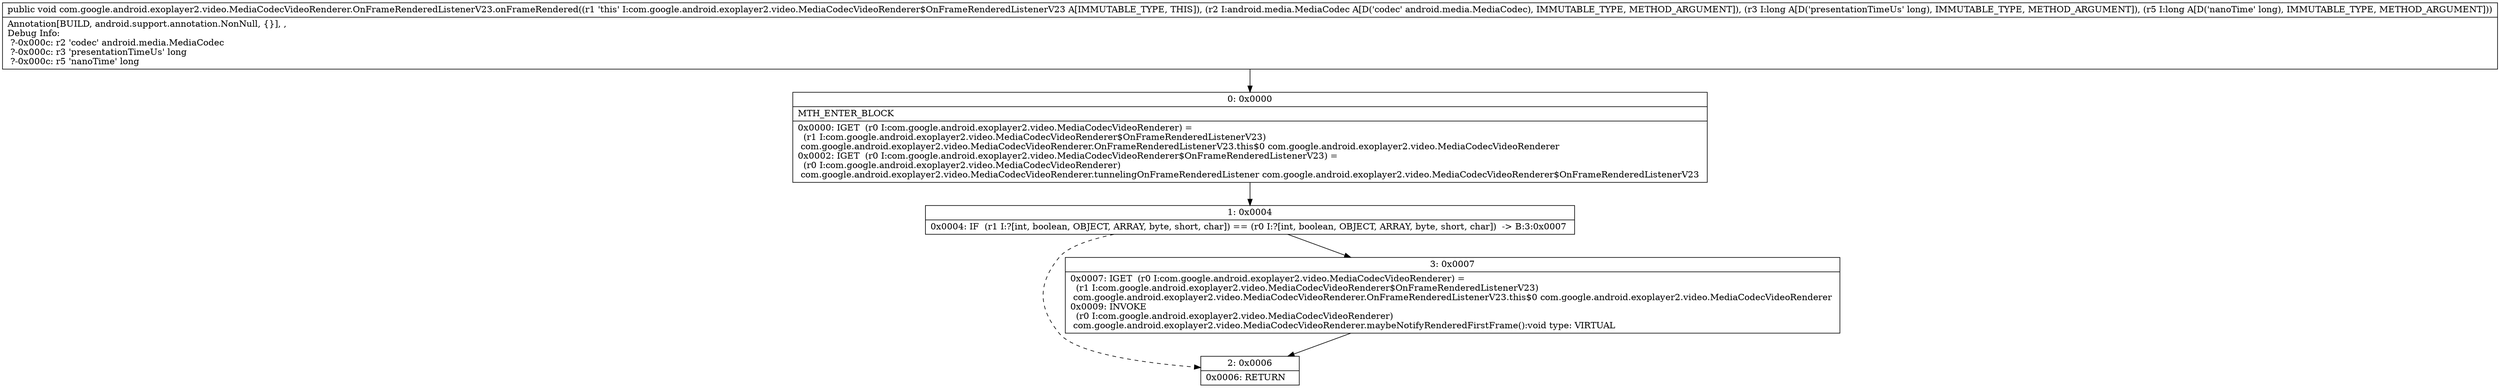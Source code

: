 digraph "CFG forcom.google.android.exoplayer2.video.MediaCodecVideoRenderer.OnFrameRenderedListenerV23.onFrameRendered(Landroid\/media\/MediaCodec;JJ)V" {
Node_0 [shape=record,label="{0\:\ 0x0000|MTH_ENTER_BLOCK\l|0x0000: IGET  (r0 I:com.google.android.exoplayer2.video.MediaCodecVideoRenderer) = \l  (r1 I:com.google.android.exoplayer2.video.MediaCodecVideoRenderer$OnFrameRenderedListenerV23)\l com.google.android.exoplayer2.video.MediaCodecVideoRenderer.OnFrameRenderedListenerV23.this$0 com.google.android.exoplayer2.video.MediaCodecVideoRenderer \l0x0002: IGET  (r0 I:com.google.android.exoplayer2.video.MediaCodecVideoRenderer$OnFrameRenderedListenerV23) = \l  (r0 I:com.google.android.exoplayer2.video.MediaCodecVideoRenderer)\l com.google.android.exoplayer2.video.MediaCodecVideoRenderer.tunnelingOnFrameRenderedListener com.google.android.exoplayer2.video.MediaCodecVideoRenderer$OnFrameRenderedListenerV23 \l}"];
Node_1 [shape=record,label="{1\:\ 0x0004|0x0004: IF  (r1 I:?[int, boolean, OBJECT, ARRAY, byte, short, char]) == (r0 I:?[int, boolean, OBJECT, ARRAY, byte, short, char])  \-\> B:3:0x0007 \l}"];
Node_2 [shape=record,label="{2\:\ 0x0006|0x0006: RETURN   \l}"];
Node_3 [shape=record,label="{3\:\ 0x0007|0x0007: IGET  (r0 I:com.google.android.exoplayer2.video.MediaCodecVideoRenderer) = \l  (r1 I:com.google.android.exoplayer2.video.MediaCodecVideoRenderer$OnFrameRenderedListenerV23)\l com.google.android.exoplayer2.video.MediaCodecVideoRenderer.OnFrameRenderedListenerV23.this$0 com.google.android.exoplayer2.video.MediaCodecVideoRenderer \l0x0009: INVOKE  \l  (r0 I:com.google.android.exoplayer2.video.MediaCodecVideoRenderer)\l com.google.android.exoplayer2.video.MediaCodecVideoRenderer.maybeNotifyRenderedFirstFrame():void type: VIRTUAL \l}"];
MethodNode[shape=record,label="{public void com.google.android.exoplayer2.video.MediaCodecVideoRenderer.OnFrameRenderedListenerV23.onFrameRendered((r1 'this' I:com.google.android.exoplayer2.video.MediaCodecVideoRenderer$OnFrameRenderedListenerV23 A[IMMUTABLE_TYPE, THIS]), (r2 I:android.media.MediaCodec A[D('codec' android.media.MediaCodec), IMMUTABLE_TYPE, METHOD_ARGUMENT]), (r3 I:long A[D('presentationTimeUs' long), IMMUTABLE_TYPE, METHOD_ARGUMENT]), (r5 I:long A[D('nanoTime' long), IMMUTABLE_TYPE, METHOD_ARGUMENT]))  | Annotation[BUILD, android.support.annotation.NonNull, \{\}], , \lDebug Info:\l  ?\-0x000c: r2 'codec' android.media.MediaCodec\l  ?\-0x000c: r3 'presentationTimeUs' long\l  ?\-0x000c: r5 'nanoTime' long\l}"];
MethodNode -> Node_0;
Node_0 -> Node_1;
Node_1 -> Node_2[style=dashed];
Node_1 -> Node_3;
Node_3 -> Node_2;
}

